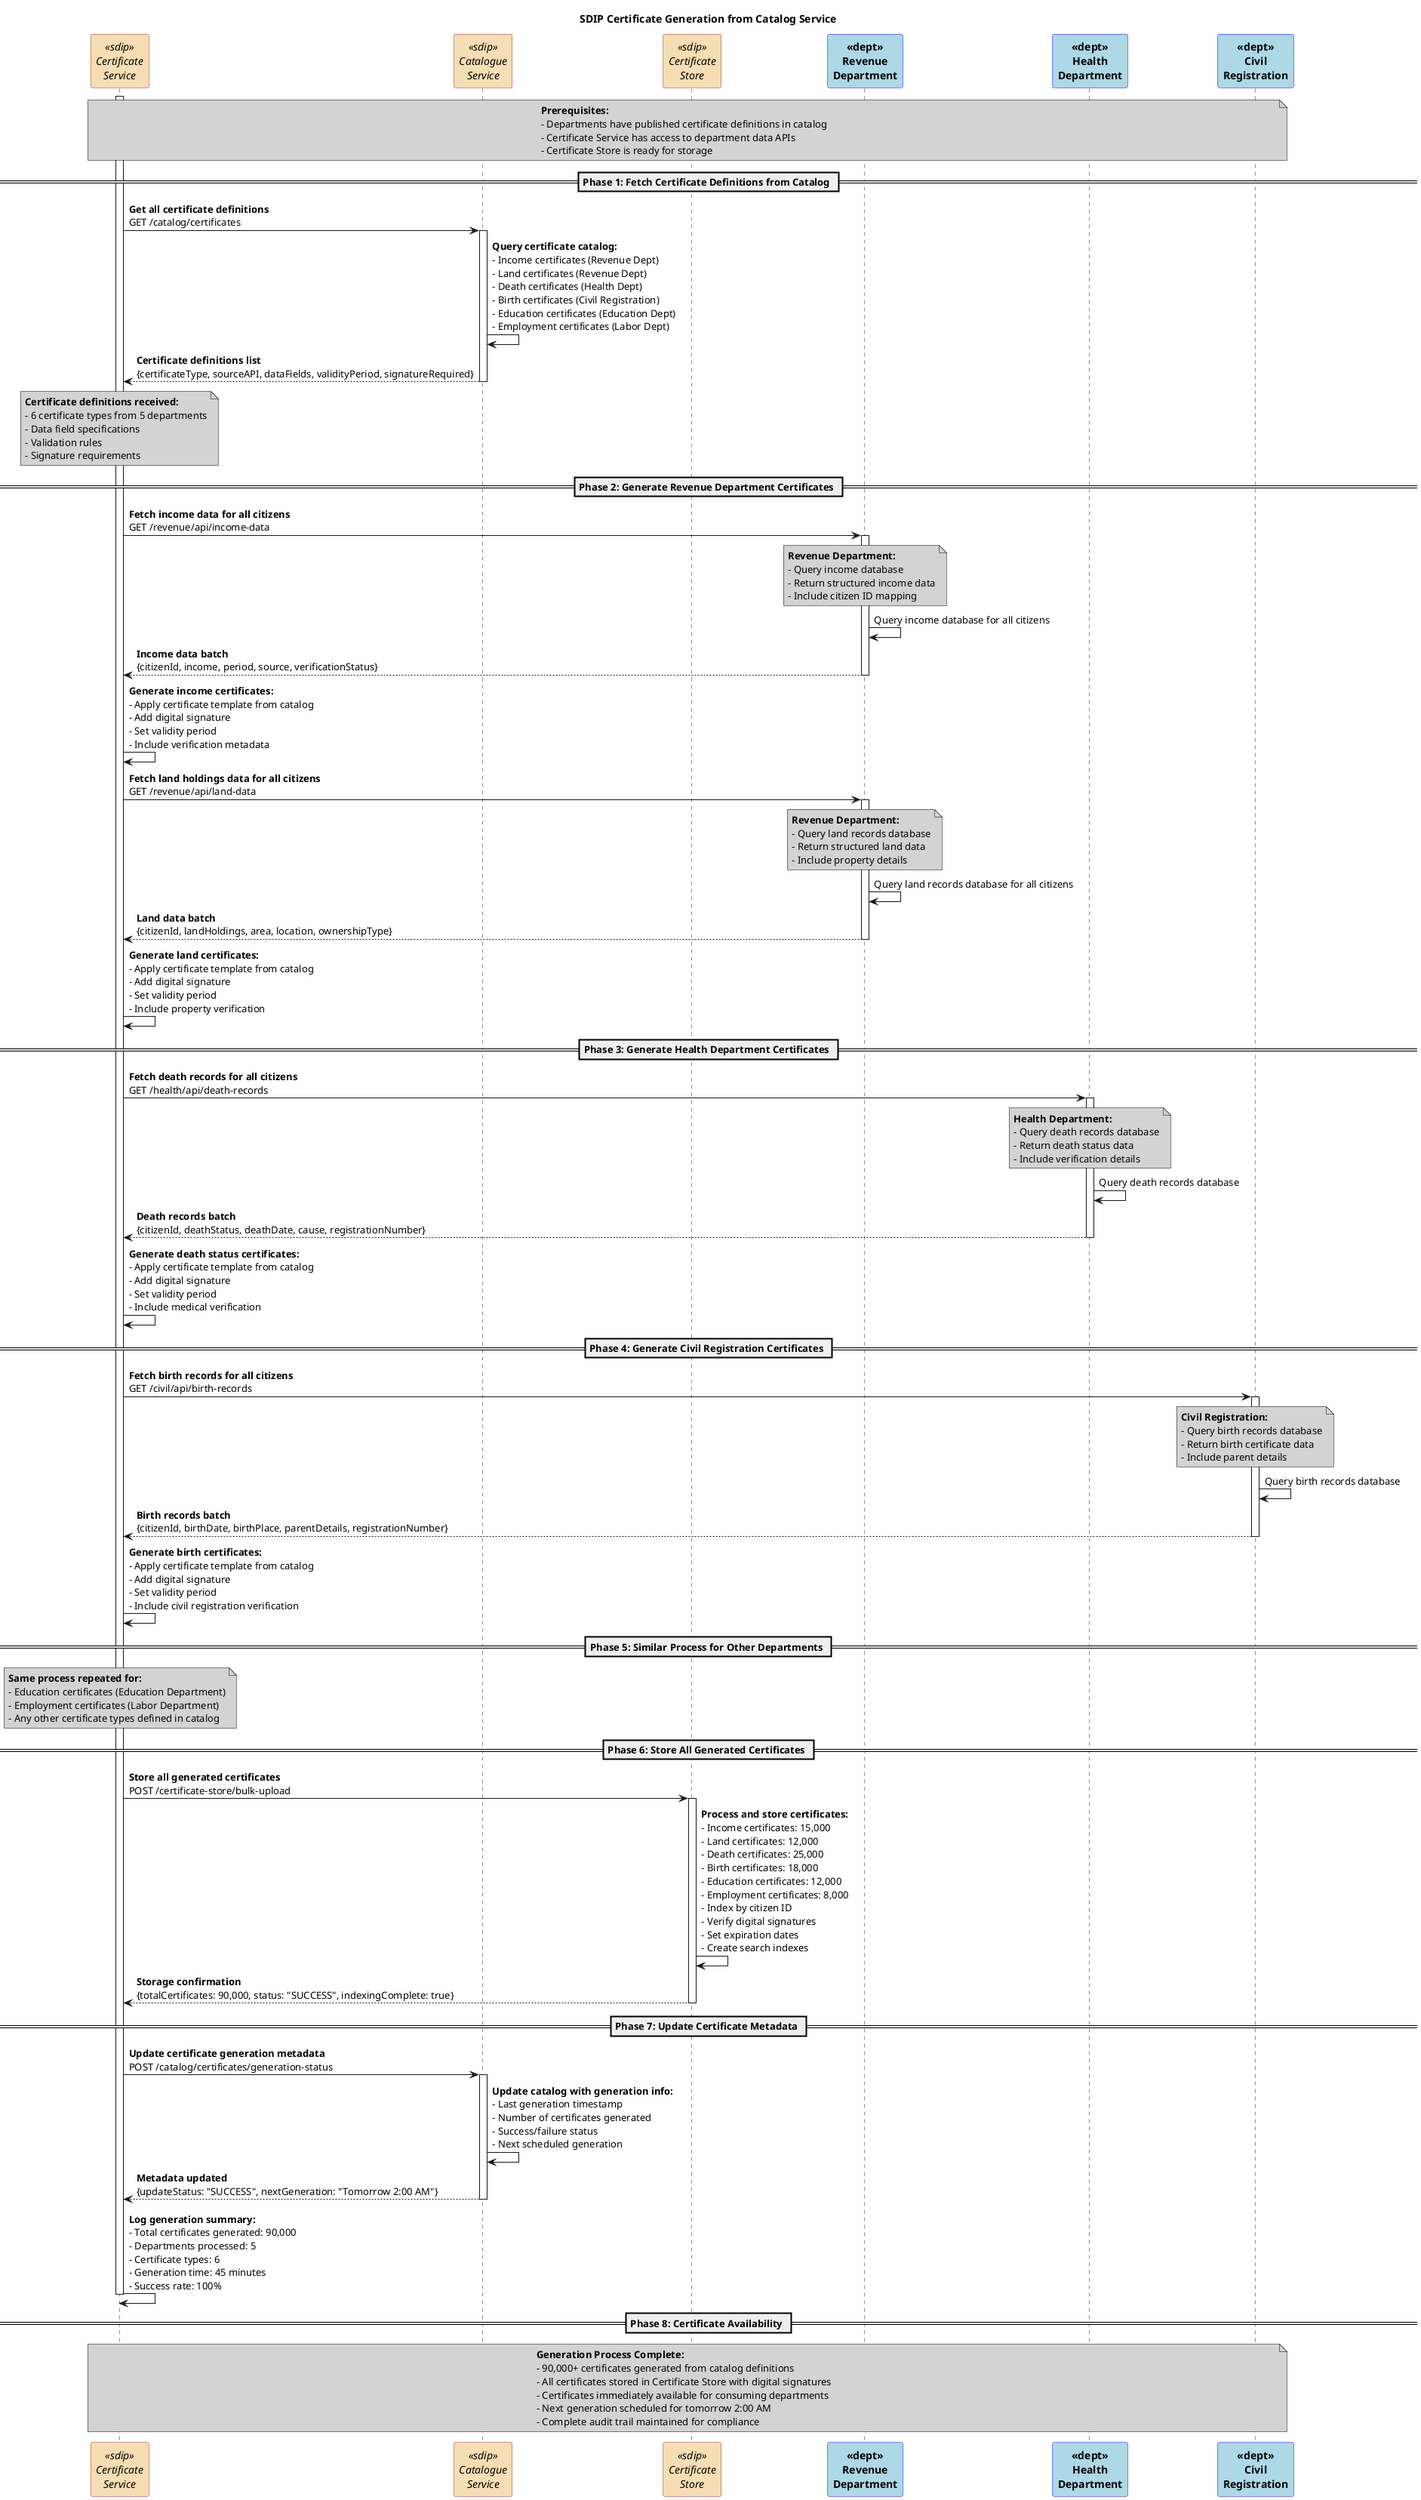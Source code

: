 @startuml
title SDIP Certificate Generation from Catalog Service

skinparam participant {
    BackgroundColor<<dept>> lightblue
    BorderColor<<dept>> blue
    FontStyle<<dept>> bold
}

skinparam participant {
    BackgroundColor<<sdip>> wheat
    BorderColor<<sdip>> brown
    FontStyle<<sdip>> italic
}

skinparam note {
    BackgroundColor lightgray
    BorderColor black
}

participant CertificateService as "Certificate\nService" <<sdip>>
participant CatalogueService as "Catalogue\nService" <<sdip>>
participant CertificateStore as "Certificate\nStore" <<sdip>>

participant RevenueDept as "Revenue\nDepartment" <<dept>>
participant HealthDept as "Health\nDepartment" <<dept>>
participant CivilDept as "Civil\nRegistration" <<dept>>

note over CertificateService, CivilDept
**Prerequisites:**
- Departments have published certificate definitions in catalog
- Certificate Service has access to department data APIs
- Certificate Store is ready for storage
end note

== Phase 1: Fetch Certificate Definitions from Catalog ==

activate CertificateService
CertificateService -> CatalogueService: **Get all certificate definitions**\nGET /catalog/certificates
activate CatalogueService

CatalogueService -> CatalogueService: **Query certificate catalog:**\n- Income certificates (Revenue Dept)\n- Land certificates (Revenue Dept)\n- Death certificates (Health Dept)\n- Birth certificates (Civil Registration)\n- Education certificates (Education Dept)\n- Employment certificates (Labor Dept)

CatalogueService --> CertificateService: **Certificate definitions list**\n{certificateType, sourceAPI, dataFields, validityPeriod, signatureRequired}
deactivate CatalogueService

note over CertificateService: **Certificate definitions received:**\n- 6 certificate types from 5 departments\n- Data field specifications\n- Validation rules\n- Signature requirements

== Phase 2: Generate Revenue Department Certificates ==

CertificateService -> RevenueDept: **Fetch income data for all citizens**\nGET /revenue/api/income-data
activate RevenueDept
note over RevenueDept: **Revenue Department:**\n- Query income database\n- Return structured income data\n- Include citizen ID mapping

RevenueDept -> RevenueDept: Query income database for all citizens
RevenueDept --> CertificateService: **Income data batch**\n{citizenId, income, period, source, verificationStatus}
deactivate RevenueDept

CertificateService -> CertificateService: **Generate income certificates:**\n- Apply certificate template from catalog\n- Add digital signature\n- Set validity period\n- Include verification metadata

CertificateService -> RevenueDept: **Fetch land holdings data for all citizens**\nGET /revenue/api/land-data
activate RevenueDept
note over RevenueDept: **Revenue Department:**\n- Query land records database\n- Return structured land data\n- Include property details

RevenueDept -> RevenueDept: Query land records database for all citizens
RevenueDept --> CertificateService: **Land data batch**\n{citizenId, landHoldings, area, location, ownershipType}
deactivate RevenueDept

CertificateService -> CertificateService: **Generate land certificates:**\n- Apply certificate template from catalog\n- Add digital signature\n- Set validity period\n- Include property verification

== Phase 3: Generate Health Department Certificates ==

CertificateService -> HealthDept: **Fetch death records for all citizens**\nGET /health/api/death-records
activate HealthDept
note over HealthDept: **Health Department:**\n- Query death records database\n- Return death status data\n- Include verification details

HealthDept -> HealthDept: Query death records database
HealthDept --> CertificateService: **Death records batch**\n{citizenId, deathStatus, deathDate, cause, registrationNumber}
deactivate HealthDept

CertificateService -> CertificateService: **Generate death status certificates:**\n- Apply certificate template from catalog\n- Add digital signature\n- Set validity period\n- Include medical verification

== Phase 4: Generate Civil Registration Certificates ==

CertificateService -> CivilDept: **Fetch birth records for all citizens**\nGET /civil/api/birth-records
activate CivilDept
note over CivilDept: **Civil Registration:**\n- Query birth records database\n- Return birth certificate data\n- Include parent details

CivilDept -> CivilDept: Query birth records database
CivilDept --> CertificateService: **Birth records batch**\n{citizenId, birthDate, birthPlace, parentDetails, registrationNumber}
deactivate CivilDept

CertificateService -> CertificateService: **Generate birth certificates:**\n- Apply certificate template from catalog\n- Add digital signature\n- Set validity period\n- Include civil registration verification

== Phase 5: Similar Process for Other Departments ==

note over CertificateService: **Same process repeated for:**\n- Education certificates (Education Department)\n- Employment certificates (Labor Department)\n- Any other certificate types defined in catalog

== Phase 6: Store All Generated Certificates ==

CertificateService -> CertificateStore: **Store all generated certificates**\nPOST /certificate-store/bulk-upload
activate CertificateStore

CertificateStore -> CertificateStore: **Process and store certificates:**\n- Income certificates: 15,000\n- Land certificates: 12,000\n- Death certificates: 25,000\n- Birth certificates: 18,000\n- Education certificates: 12,000\n- Employment certificates: 8,000\n- Index by citizen ID\n- Verify digital signatures\n- Set expiration dates\n- Create search indexes

CertificateStore --> CertificateService: **Storage confirmation**\n{totalCertificates: 90,000, status: "SUCCESS", indexingComplete: true}
deactivate CertificateStore

== Phase 7: Update Certificate Metadata ==

CertificateService -> CatalogueService: **Update certificate generation metadata**\nPOST /catalog/certificates/generation-status
activate CatalogueService

CatalogueService -> CatalogueService: **Update catalog with generation info:**\n- Last generation timestamp\n- Number of certificates generated\n- Success/failure status\n- Next scheduled generation

CatalogueService --> CertificateService: **Metadata updated**\n{updateStatus: "SUCCESS", nextGeneration: "Tomorrow 2:00 AM"}
deactivate CatalogueService

CertificateService -> CertificateService: **Log generation summary:**\n- Total certificates generated: 90,000\n- Departments processed: 5\n- Certificate types: 6\n- Generation time: 45 minutes\n- Success rate: 100%

deactivate CertificateService

== Phase 8: Certificate Availability ==

note over CertificateService, CivilDept
**Generation Process Complete:**
- 90,000+ certificates generated from catalog definitions
- All certificates stored in Certificate Store with digital signatures
- Certificates immediately available for consuming departments
- Next generation scheduled for tomorrow 2:00 AM
- Complete audit trail maintained for compliance
end note

@enduml